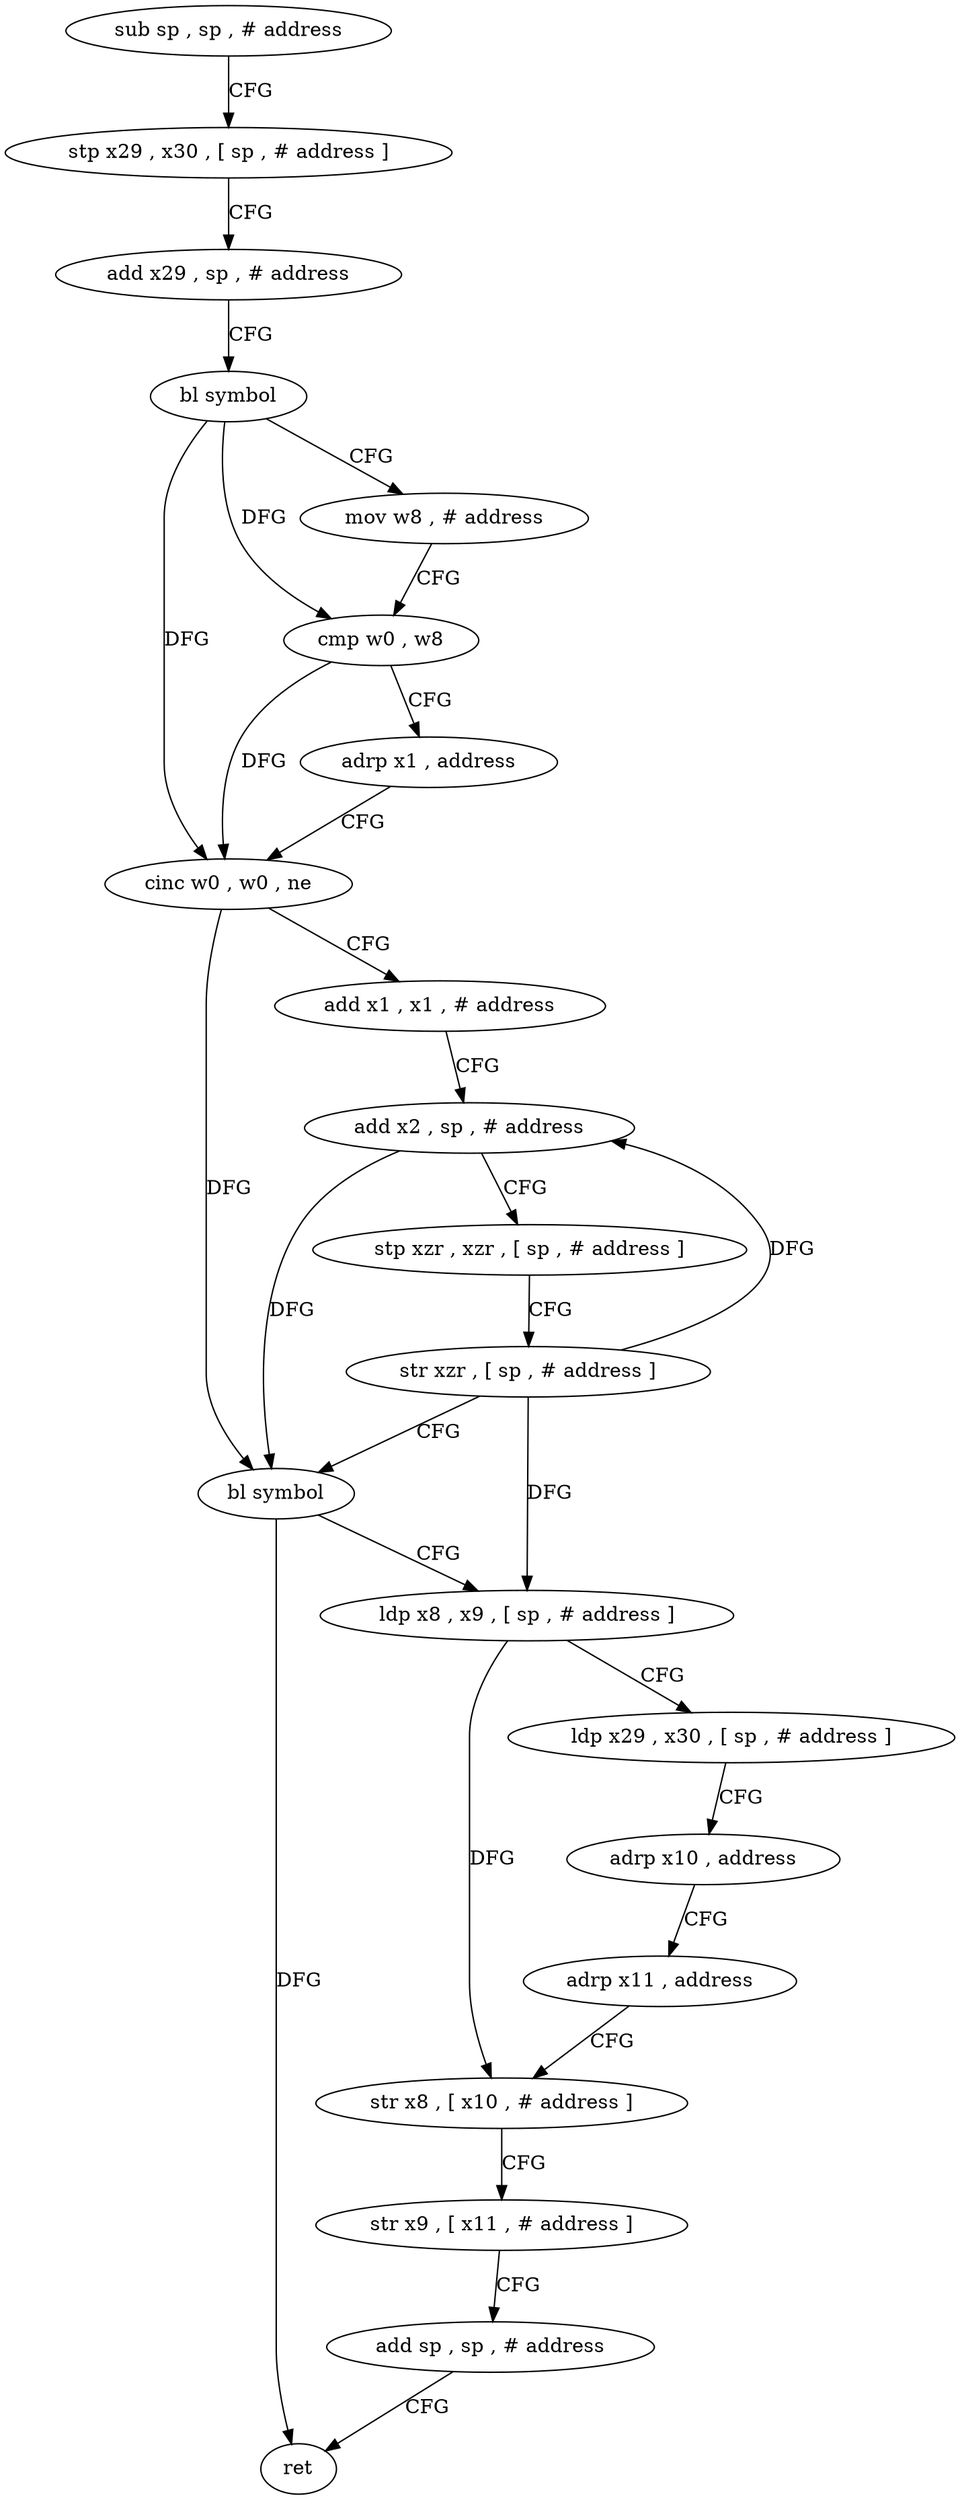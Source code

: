 digraph "func" {
"4259748" [label = "sub sp , sp , # address" ]
"4259752" [label = "stp x29 , x30 , [ sp , # address ]" ]
"4259756" [label = "add x29 , sp , # address" ]
"4259760" [label = "bl symbol" ]
"4259764" [label = "mov w8 , # address" ]
"4259768" [label = "cmp w0 , w8" ]
"4259772" [label = "adrp x1 , address" ]
"4259776" [label = "cinc w0 , w0 , ne" ]
"4259780" [label = "add x1 , x1 , # address" ]
"4259784" [label = "add x2 , sp , # address" ]
"4259788" [label = "stp xzr , xzr , [ sp , # address ]" ]
"4259792" [label = "str xzr , [ sp , # address ]" ]
"4259796" [label = "bl symbol" ]
"4259800" [label = "ldp x8 , x9 , [ sp , # address ]" ]
"4259804" [label = "ldp x29 , x30 , [ sp , # address ]" ]
"4259808" [label = "adrp x10 , address" ]
"4259812" [label = "adrp x11 , address" ]
"4259816" [label = "str x8 , [ x10 , # address ]" ]
"4259820" [label = "str x9 , [ x11 , # address ]" ]
"4259824" [label = "add sp , sp , # address" ]
"4259828" [label = "ret" ]
"4259748" -> "4259752" [ label = "CFG" ]
"4259752" -> "4259756" [ label = "CFG" ]
"4259756" -> "4259760" [ label = "CFG" ]
"4259760" -> "4259764" [ label = "CFG" ]
"4259760" -> "4259768" [ label = "DFG" ]
"4259760" -> "4259776" [ label = "DFG" ]
"4259764" -> "4259768" [ label = "CFG" ]
"4259768" -> "4259772" [ label = "CFG" ]
"4259768" -> "4259776" [ label = "DFG" ]
"4259772" -> "4259776" [ label = "CFG" ]
"4259776" -> "4259780" [ label = "CFG" ]
"4259776" -> "4259796" [ label = "DFG" ]
"4259780" -> "4259784" [ label = "CFG" ]
"4259784" -> "4259788" [ label = "CFG" ]
"4259784" -> "4259796" [ label = "DFG" ]
"4259788" -> "4259792" [ label = "CFG" ]
"4259792" -> "4259796" [ label = "CFG" ]
"4259792" -> "4259784" [ label = "DFG" ]
"4259792" -> "4259800" [ label = "DFG" ]
"4259796" -> "4259800" [ label = "CFG" ]
"4259796" -> "4259828" [ label = "DFG" ]
"4259800" -> "4259804" [ label = "CFG" ]
"4259800" -> "4259816" [ label = "DFG" ]
"4259804" -> "4259808" [ label = "CFG" ]
"4259808" -> "4259812" [ label = "CFG" ]
"4259812" -> "4259816" [ label = "CFG" ]
"4259816" -> "4259820" [ label = "CFG" ]
"4259820" -> "4259824" [ label = "CFG" ]
"4259824" -> "4259828" [ label = "CFG" ]
}
